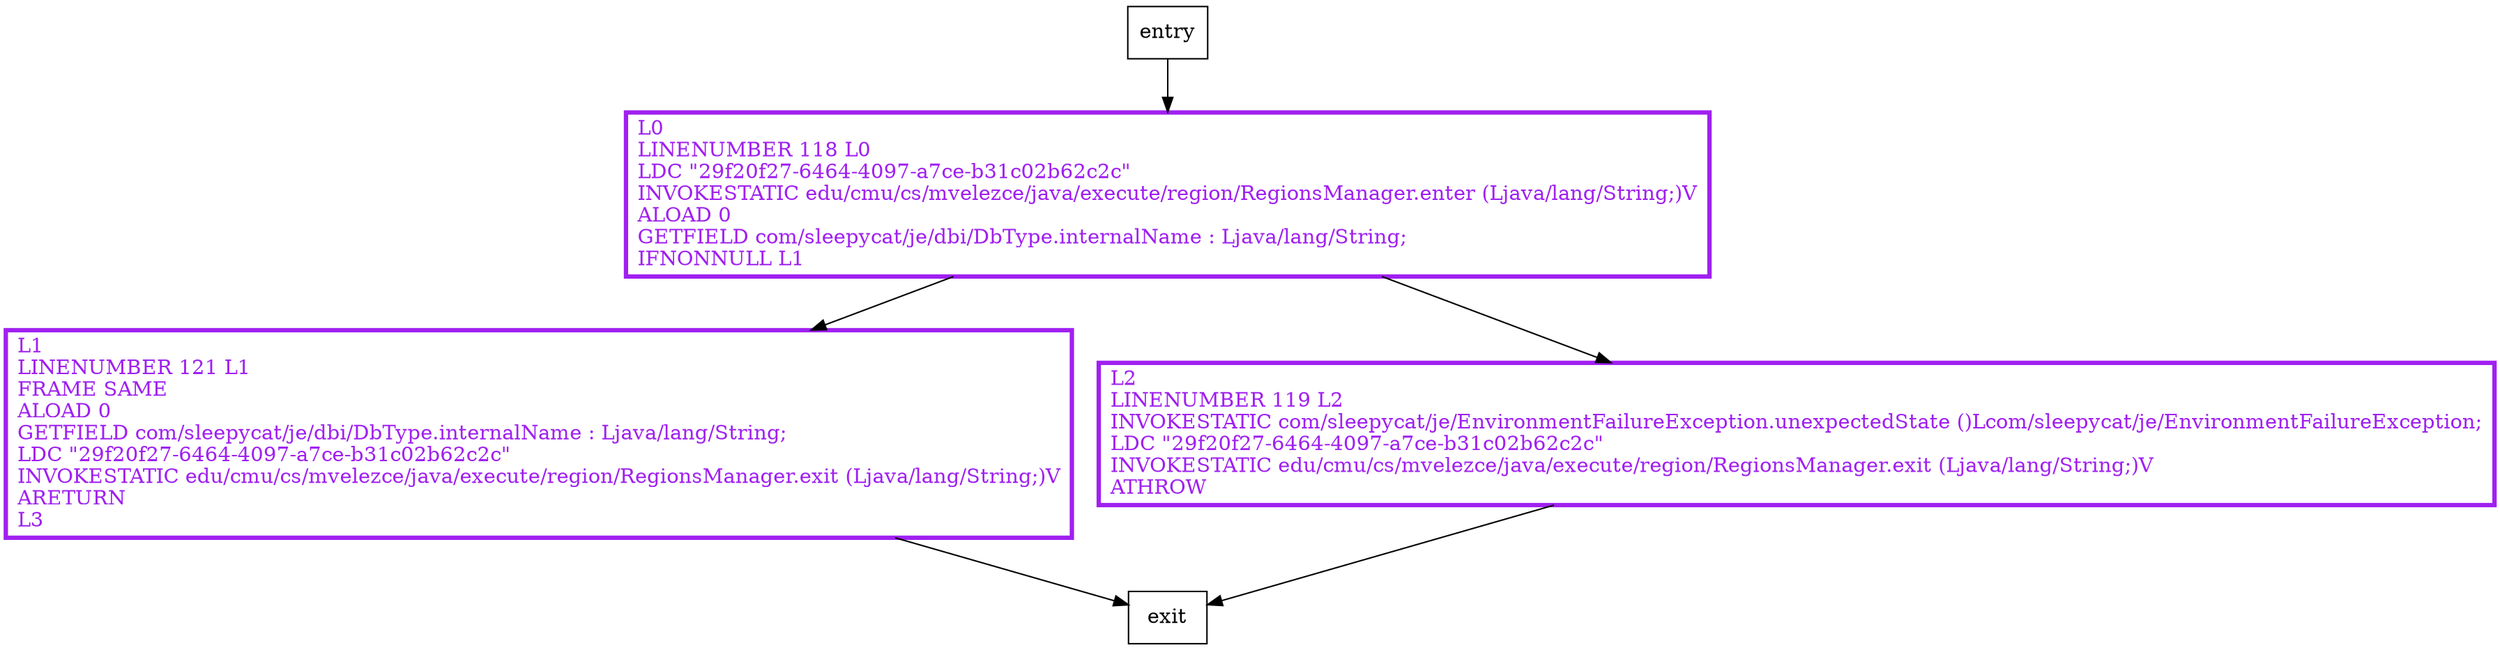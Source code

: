 digraph getInternalName {
node [shape=record];
1234912188 [label="L0\lLINENUMBER 118 L0\lLDC \"29f20f27-6464-4097-a7ce-b31c02b62c2c\"\lINVOKESTATIC edu/cmu/cs/mvelezce/java/execute/region/RegionsManager.enter (Ljava/lang/String;)V\lALOAD 0\lGETFIELD com/sleepycat/je/dbi/DbType.internalName : Ljava/lang/String;\lIFNONNULL L1\l"];
1735571866 [label="L1\lLINENUMBER 121 L1\lFRAME SAME\lALOAD 0\lGETFIELD com/sleepycat/je/dbi/DbType.internalName : Ljava/lang/String;\lLDC \"29f20f27-6464-4097-a7ce-b31c02b62c2c\"\lINVOKESTATIC edu/cmu/cs/mvelezce/java/execute/region/RegionsManager.exit (Ljava/lang/String;)V\lARETURN\lL3\l"];
497824163 [label="L2\lLINENUMBER 119 L2\lINVOKESTATIC com/sleepycat/je/EnvironmentFailureException.unexpectedState ()Lcom/sleepycat/je/EnvironmentFailureException;\lLDC \"29f20f27-6464-4097-a7ce-b31c02b62c2c\"\lINVOKESTATIC edu/cmu/cs/mvelezce/java/execute/region/RegionsManager.exit (Ljava/lang/String;)V\lATHROW\l"];
entry;
exit;
entry -> 1234912188
1234912188 -> 1735571866
1234912188 -> 497824163
1735571866 -> exit
497824163 -> exit
1234912188[fontcolor="purple", penwidth=3, color="purple"];
1735571866[fontcolor="purple", penwidth=3, color="purple"];
497824163[fontcolor="purple", penwidth=3, color="purple"];
}

